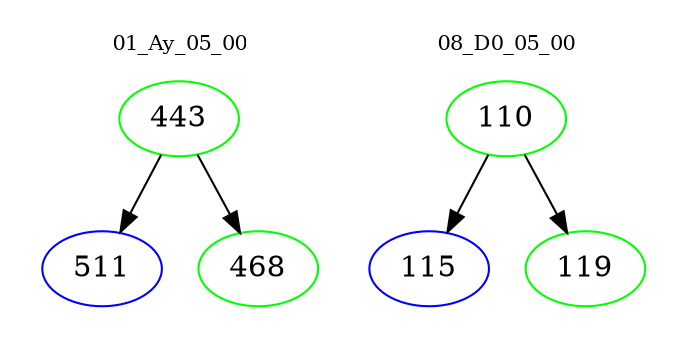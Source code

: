 digraph{
subgraph cluster_0 {
color = white
label = "01_Ay_05_00";
fontsize=10;
T0_443 [label="443", color="green"]
T0_443 -> T0_511 [color="black"]
T0_511 [label="511", color="blue"]
T0_443 -> T0_468 [color="black"]
T0_468 [label="468", color="green"]
}
subgraph cluster_1 {
color = white
label = "08_D0_05_00";
fontsize=10;
T1_110 [label="110", color="green"]
T1_110 -> T1_115 [color="black"]
T1_115 [label="115", color="blue"]
T1_110 -> T1_119 [color="black"]
T1_119 [label="119", color="green"]
}
}
